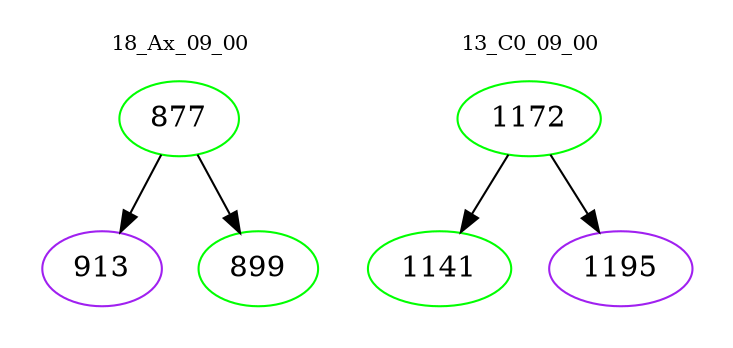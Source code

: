 digraph{
subgraph cluster_0 {
color = white
label = "18_Ax_09_00";
fontsize=10;
T0_877 [label="877", color="green"]
T0_877 -> T0_913 [color="black"]
T0_913 [label="913", color="purple"]
T0_877 -> T0_899 [color="black"]
T0_899 [label="899", color="green"]
}
subgraph cluster_1 {
color = white
label = "13_C0_09_00";
fontsize=10;
T1_1172 [label="1172", color="green"]
T1_1172 -> T1_1141 [color="black"]
T1_1141 [label="1141", color="green"]
T1_1172 -> T1_1195 [color="black"]
T1_1195 [label="1195", color="purple"]
}
}
